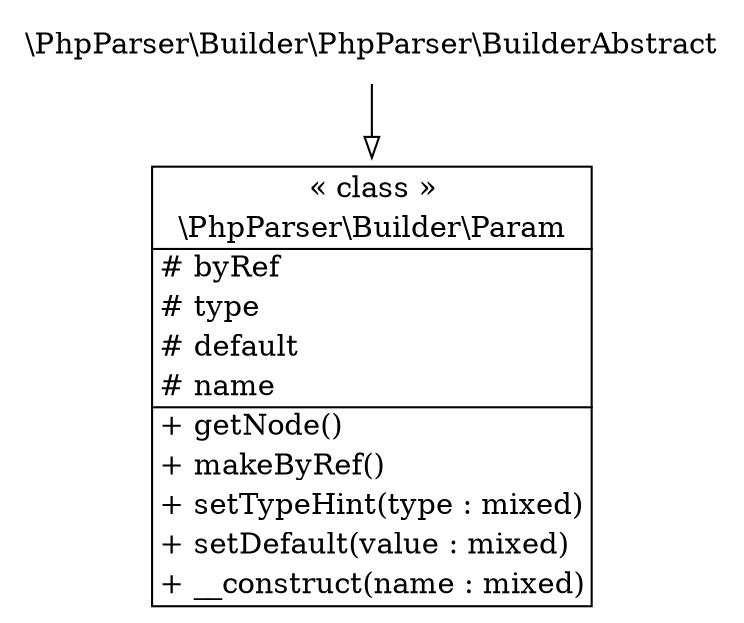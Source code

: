 digraph "Class Diagram" {
  node [shape=plaintext]
  "\\PhpParser\\Builder\\Param" [
    label=<
<table border="1" cellpadding="2" cellspacing="0" cellborder="0">
<tr><td align="center">&laquo; class &raquo;</td></tr>
<tr><td align="center" title="class Param">\\PhpParser\\Builder\\Param</td></tr><hr />
<tr><td align="left" title="protected byRef"># byRef</td></tr>
<tr><td align="left" title="protected type"># type</td></tr>
<tr><td align="left" title="protected default"># default</td></tr>
<tr><td align="left" title="protected name"># name</td></tr>
<hr />
<tr><td align="left" title="public getNode">+ getNode()</td></tr>
<tr><td align="left" title="public makeByRef">+ makeByRef()</td></tr>
<tr><td align="left" title="public setTypeHint">+ setTypeHint(type : mixed)</td></tr>
<tr><td align="left" title="public setDefault">+ setDefault(value : mixed)</td></tr>
<tr><td align="left" title="public __construct">+ __construct(name : mixed)</td></tr>
</table>
  >
  ];
"\\PhpParser\\Builder\\PhpParser\\BuilderAbstract" -> "\\PhpParser\\Builder\\Param" [arrowhead="empty"];

}